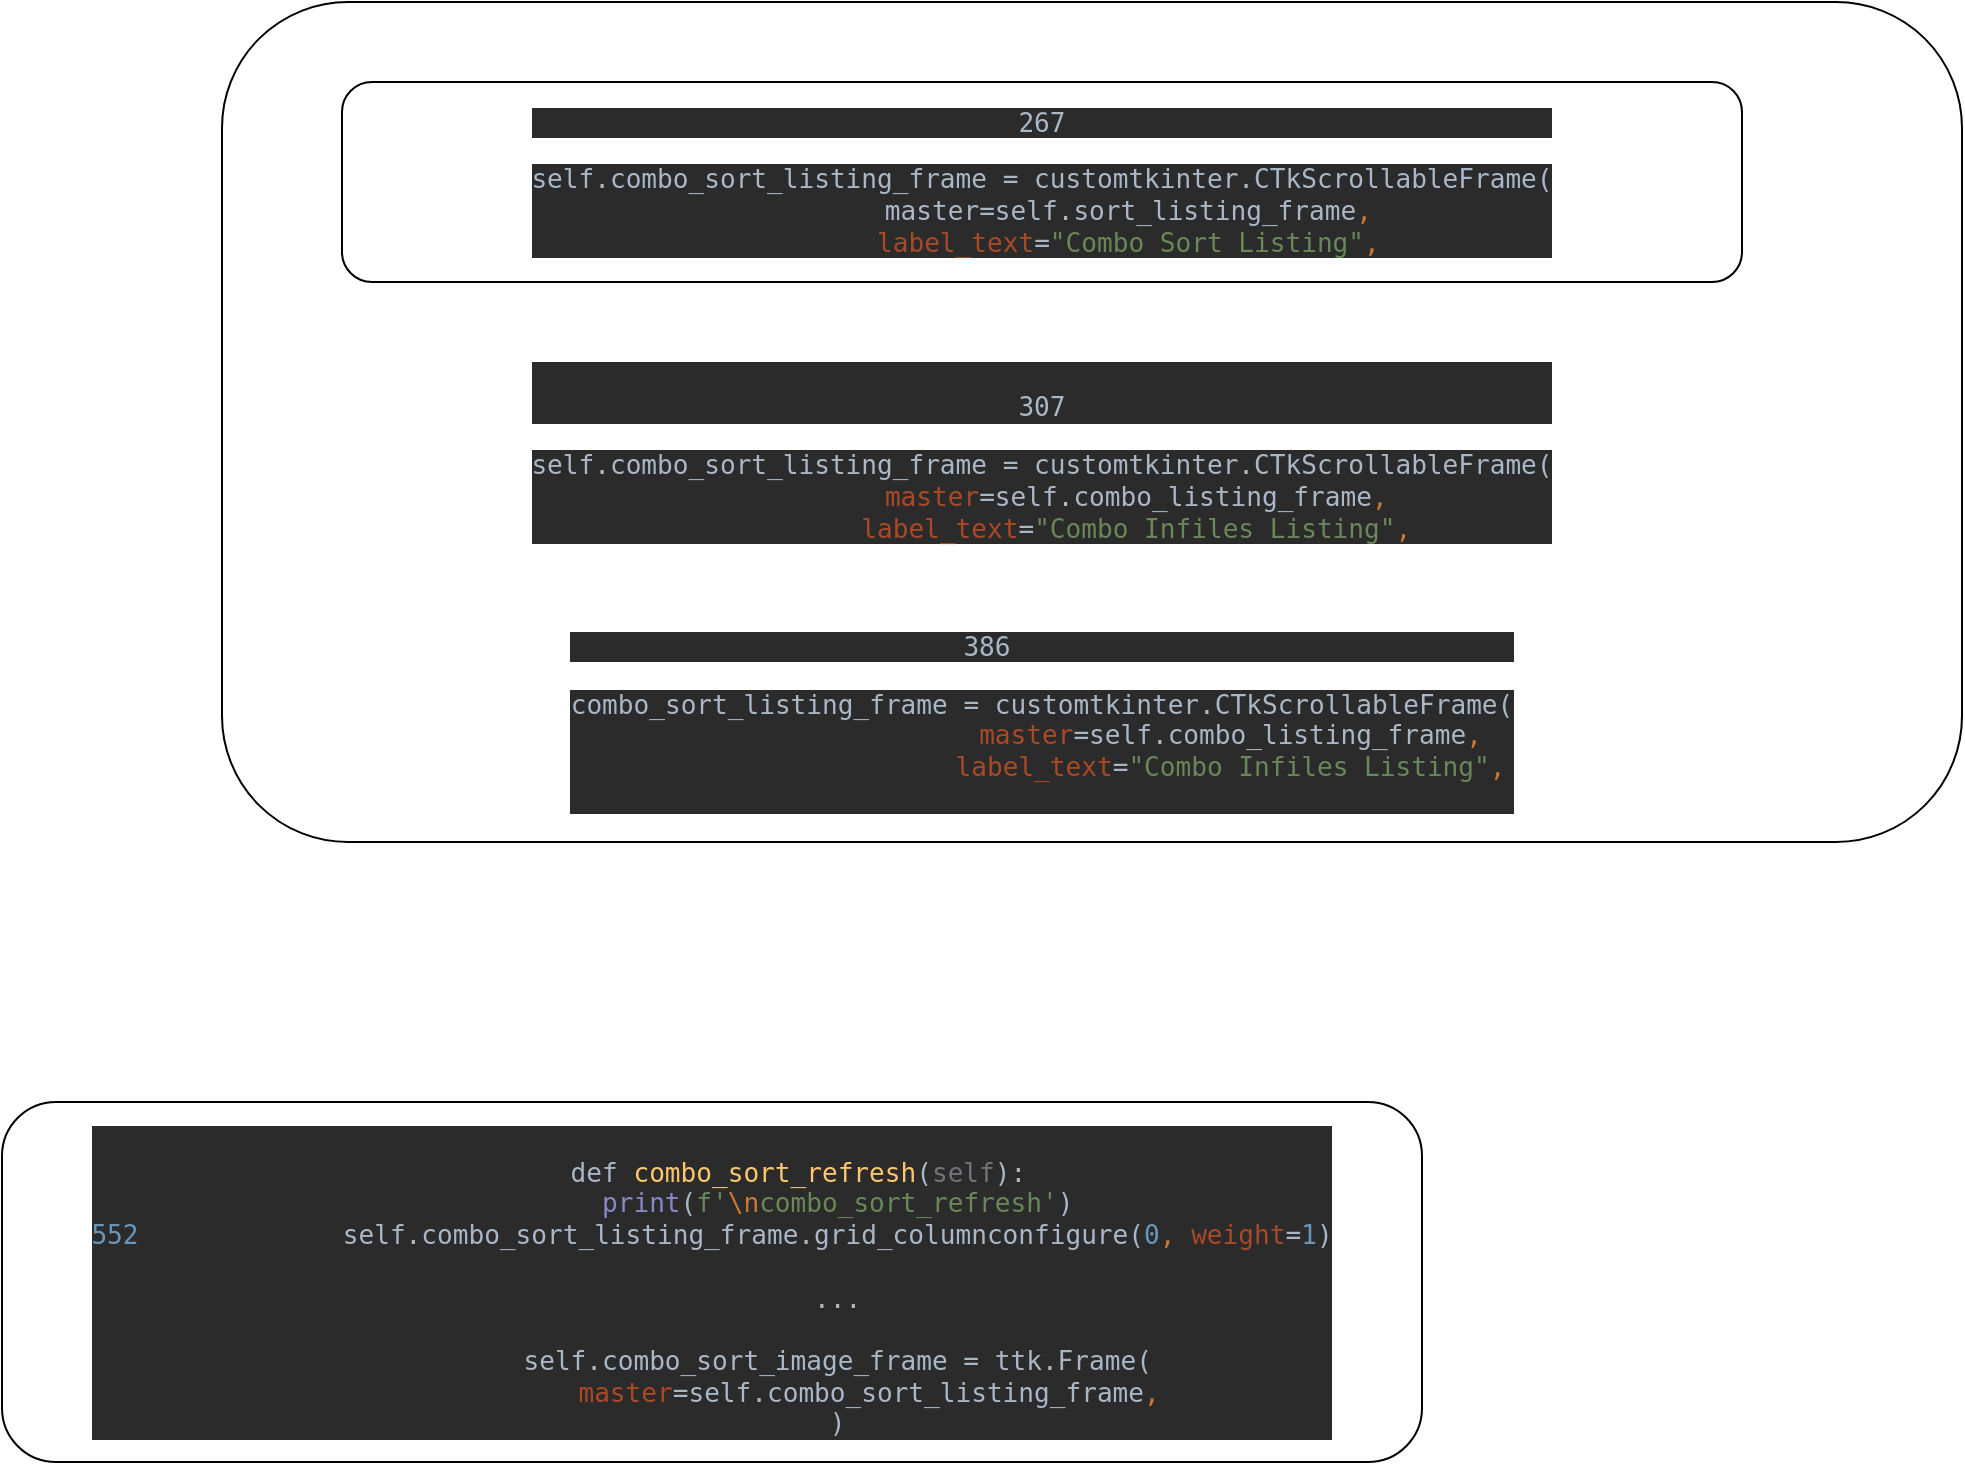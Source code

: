 <mxfile version="22.1.2" type="device">
  <diagram name="Page-1" id="B_xGcAM3P_inpgNh0QWJ">
    <mxGraphModel dx="1963" dy="945" grid="1" gridSize="10" guides="1" tooltips="1" connect="1" arrows="1" fold="1" page="1" pageScale="1" pageWidth="850" pageHeight="1100" math="0" shadow="0">
      <root>
        <mxCell id="0" />
        <mxCell id="1" parent="0" />
        <mxCell id="02UcE4HGS8UPykY4FuSo-5" value="" style="rounded=1;whiteSpace=wrap;html=1;" vertex="1" parent="1">
          <mxGeometry x="200" y="260" width="690" height="100" as="geometry" />
        </mxCell>
        <mxCell id="02UcE4HGS8UPykY4FuSo-1" value="" style="rounded=1;whiteSpace=wrap;html=1;" vertex="1" parent="1">
          <mxGeometry x="130" y="90" width="870" height="420" as="geometry" />
        </mxCell>
        <mxCell id="02UcE4HGS8UPykY4FuSo-2" value="&lt;pre style=&quot;background-color:#2b2b2b;color:#a9b7c6;font-family:&#39;JetBrains Mono&#39;,monospace;font-size:9.8pt;&quot;&gt;267&lt;/pre&gt;&lt;pre style=&quot;background-color:#2b2b2b;color:#a9b7c6;font-family:&#39;JetBrains Mono&#39;,monospace;font-size:9.8pt;&quot;&gt;self.combo_sort_listing_frame = customtkinter.CTkScrollableFrame(&lt;br&gt;           master=self.sort_listing_frame&lt;span style=&quot;color:#cc7832;&quot;&gt;,&lt;br&gt;&lt;/span&gt;&lt;span style=&quot;color:#cc7832;&quot;&gt;           &lt;/span&gt;&lt;span style=&quot;color:#aa4926;&quot;&gt;label_text&lt;/span&gt;=&lt;span style=&quot;color:#6a8759;&quot;&gt;&quot;Combo Sort Listing&quot;&lt;/span&gt;&lt;span style=&quot;color:#cc7832;&quot;&gt;,&lt;/span&gt;&lt;/pre&gt;" style="rounded=1;whiteSpace=wrap;html=1;" vertex="1" parent="1">
          <mxGeometry x="190" y="130" width="700" height="100" as="geometry" />
        </mxCell>
        <mxCell id="02UcE4HGS8UPykY4FuSo-3" value="&lt;pre style=&quot;background-color:#2b2b2b;color:#a9b7c6;font-family:&#39;JetBrains Mono&#39;,monospace;font-size:9.8pt;&quot;&gt;&lt;br&gt;307&lt;/pre&gt;&lt;pre style=&quot;background-color:#2b2b2b;color:#a9b7c6;font-family:&#39;JetBrains Mono&#39;,monospace;font-size:9.8pt;&quot;&gt;self.combo_sort_listing_frame = customtkinter.CTkScrollableFrame(&lt;br&gt;            &lt;span style=&quot;color:#aa4926;&quot;&gt;master&lt;/span&gt;=self.combo_listing_frame&lt;span style=&quot;color:#cc7832;&quot;&gt;,&lt;br&gt;&lt;/span&gt;&lt;span style=&quot;color:#cc7832;&quot;&gt;            &lt;/span&gt;&lt;span style=&quot;color:#aa4926;&quot;&gt;label_text&lt;/span&gt;=&lt;span style=&quot;color:#6a8759;&quot;&gt;&quot;Combo Infiles Listing&quot;&lt;/span&gt;&lt;span style=&quot;color:#cc7832;&quot;&gt;,&lt;br&gt;&lt;/span&gt;&lt;/pre&gt;" style="text;html=1;strokeColor=none;fillColor=none;align=center;verticalAlign=middle;whiteSpace=wrap;rounded=0;" vertex="1" parent="1">
          <mxGeometry x="240" y="270" width="600" height="90" as="geometry" />
        </mxCell>
        <mxCell id="02UcE4HGS8UPykY4FuSo-4" value="&lt;pre style=&quot;background-color:#2b2b2b;color:#a9b7c6;font-family:&#39;JetBrains Mono&#39;,monospace;font-size:9.8pt;&quot;&gt;386       &lt;/pre&gt;&lt;pre style=&quot;background-color:#2b2b2b;color:#a9b7c6;font-family:&#39;JetBrains Mono&#39;,monospace;font-size:9.8pt;&quot;&gt;combo_sort_listing_frame = customtkinter.CTkScrollableFrame(&lt;br&gt;                        &lt;span style=&quot;color:#aa4926;&quot;&gt;master&lt;/span&gt;=self.combo_listing_frame&lt;span style=&quot;color:#cc7832;&quot;&gt;,&lt;br&gt;&lt;/span&gt;&lt;span style=&quot;color:#cc7832;&quot;&gt;                        &lt;/span&gt;&lt;span style=&quot;color:#aa4926;&quot;&gt;label_text&lt;/span&gt;=&lt;span style=&quot;color:#6a8759;&quot;&gt;&quot;Combo Infiles Listing&quot;&lt;/span&gt;&lt;span style=&quot;color:#cc7832;&quot;&gt;,&lt;br&gt;&lt;/span&gt;&lt;span style=&quot;color:#cc7832;&quot;&gt;&lt;br&gt;&lt;/span&gt;&lt;/pre&gt;" style="text;html=1;strokeColor=none;fillColor=none;align=center;verticalAlign=middle;whiteSpace=wrap;rounded=0;" vertex="1" parent="1">
          <mxGeometry x="220" y="400" width="640" height="100" as="geometry" />
        </mxCell>
        <mxCell id="02UcE4HGS8UPykY4FuSo-10" value="" style="group" vertex="1" connectable="0" parent="1">
          <mxGeometry x="20" y="630" width="710" height="200" as="geometry" />
        </mxCell>
        <mxCell id="02UcE4HGS8UPykY4FuSo-8" value="" style="rounded=1;whiteSpace=wrap;html=1;" vertex="1" parent="02UcE4HGS8UPykY4FuSo-10">
          <mxGeometry y="10" width="710" height="180" as="geometry" />
        </mxCell>
        <mxCell id="02UcE4HGS8UPykY4FuSo-9" value="&lt;pre style=&quot;background-color:#2b2b2b;color:#a9b7c6;font-family:&#39;JetBrains Mono&#39;,monospace;font-size:9.8pt;&quot;&gt;&lt;br&gt;           def &lt;span style=&quot;color:#ffc66d;&quot;&gt;combo_sort_refresh&lt;/span&gt;(&lt;span style=&quot;color:#72737a;&quot;&gt;self&lt;/span&gt;):&lt;br&gt;                &lt;span style=&quot;color:#8888c6;&quot;&gt;print&lt;/span&gt;(&lt;span style=&quot;color:#6a8759;&quot;&gt;f&#39;&lt;/span&gt;&lt;span style=&quot;color:#cc7832;&quot;&gt;\n&lt;/span&gt;&lt;span style=&quot;color:#6a8759;&quot;&gt;combo_sort_refresh&#39;&lt;/span&gt;)&lt;br&gt;&lt;span style=&quot;color:#6897bb;&quot;&gt;552             &lt;/span&gt;self.combo_sort_listing_frame.grid_columnconfigure(&lt;span style=&quot;color:#6897bb;&quot;&gt;0&lt;/span&gt;&lt;span style=&quot;color:#cc7832;&quot;&gt;, &lt;/span&gt;&lt;span style=&quot;color:#aa4926;&quot;&gt;weight&lt;/span&gt;=&lt;span style=&quot;color:#6897bb;&quot;&gt;1&lt;/span&gt;)&lt;br&gt;&lt;br&gt;                ...&lt;br&gt;&lt;br&gt;                self.combo_sort_image_frame = ttk.Frame(&lt;br&gt;                    &lt;span style=&quot;color:#aa4926;&quot;&gt;master&lt;/span&gt;=self.combo_sort_listing_frame&lt;span style=&quot;color:#cc7832;&quot;&gt;,&lt;br&gt;&lt;/span&gt;&lt;span style=&quot;color:#cc7832;&quot;&gt;                &lt;/span&gt;)&lt;/pre&gt;" style="text;html=1;strokeColor=none;fillColor=none;align=center;verticalAlign=middle;whiteSpace=wrap;rounded=0;" vertex="1" parent="02UcE4HGS8UPykY4FuSo-10">
          <mxGeometry x="20" width="670" height="200" as="geometry" />
        </mxCell>
      </root>
    </mxGraphModel>
  </diagram>
</mxfile>
